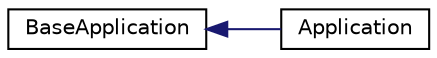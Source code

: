 digraph "Graphical Class Hierarchy"
{
  edge [fontname="Helvetica",fontsize="10",labelfontname="Helvetica",labelfontsize="10"];
  node [fontname="Helvetica",fontsize="10",shape=record];
  rankdir="LR";
  Node1 [label="BaseApplication",height=0.2,width=0.4,color="black", fillcolor="white", style="filled",URL="$class_cake_1_1_http_1_1_base_application.html"];
  Node1 -> Node2 [dir="back",color="midnightblue",fontsize="10",style="solid",fontname="Helvetica"];
  Node2 [label="Application",height=0.2,width=0.4,color="black", fillcolor="white", style="filled",URL="$class_app_1_1_application.html"];
}
